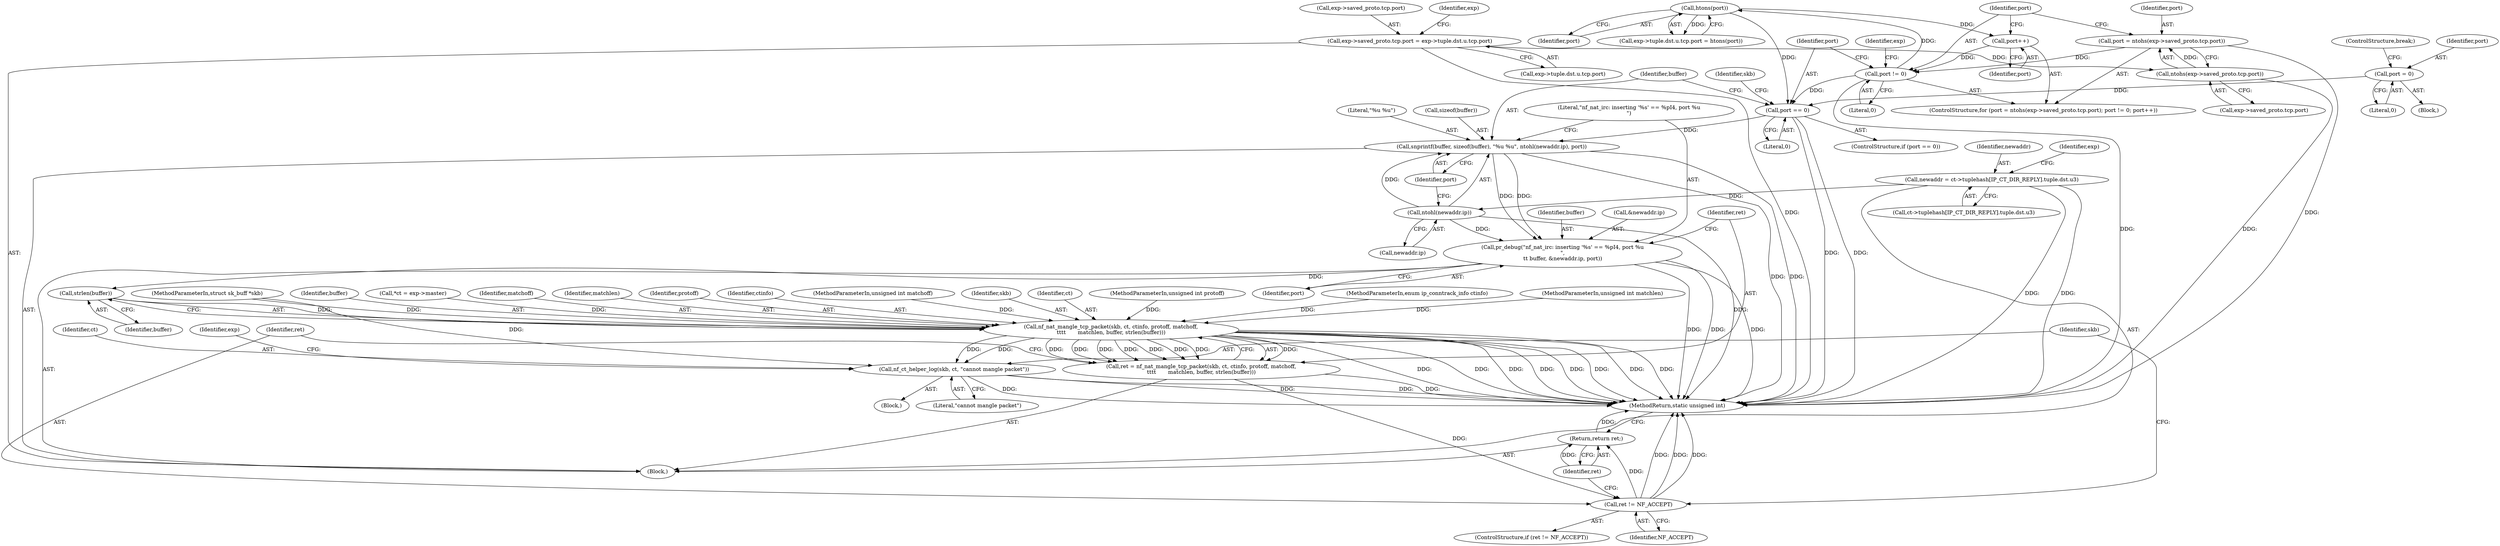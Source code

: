 digraph "0_linux_2690d97ade05c5325cbf7c72b94b90d265659886@API" {
"1000227" [label="(Call,snprintf(buffer, sizeof(buffer), \"%u %u\", ntohl(newaddr.ip), port))"];
"1000232" [label="(Call,ntohl(newaddr.ip))"];
"1000122" [label="(Call,newaddr = ct->tuplehash[IP_CT_DIR_REPLY].tuple.dst.u3)"];
"1000217" [label="(Call,port == 0)"];
"1000194" [label="(Call,htons(port))"];
"1000175" [label="(Call,port != 0)"];
"1000178" [label="(Call,port++)"];
"1000165" [label="(Call,port = ntohs(exp->saved_proto.tcp.port))"];
"1000167" [label="(Call,ntohs(exp->saved_proto.tcp.port))"];
"1000135" [label="(Call,exp->saved_proto.tcp.port = exp->tuple.dst.u.tcp.port)"];
"1000212" [label="(Call,port = 0)"];
"1000237" [label="(Call,pr_debug(\"nf_nat_irc: inserting '%s' == %pI4, port %u\n\",\n\t\t buffer, &newaddr.ip, port))"];
"1000255" [label="(Call,strlen(buffer))"];
"1000247" [label="(Call,nf_nat_mangle_tcp_packet(skb, ct, ctinfo, protoff, matchoff,\n\t\t\t\t       matchlen, buffer, strlen(buffer)))"];
"1000245" [label="(Call,ret = nf_nat_mangle_tcp_packet(skb, ct, ctinfo, protoff, matchoff,\n\t\t\t\t       matchlen, buffer, strlen(buffer)))"];
"1000258" [label="(Call,ret != NF_ACCEPT)"];
"1000268" [label="(Return,return ret;)"];
"1000262" [label="(Call,nf_ct_helper_log(skb, ct, \"cannot mangle packet\"))"];
"1000227" [label="(Call,snprintf(buffer, sizeof(buffer), \"%u %u\", ntohl(newaddr.ip), port))"];
"1000255" [label="(Call,strlen(buffer))"];
"1000143" [label="(Call,exp->tuple.dst.u.tcp.port)"];
"1000258" [label="(Call,ret != NF_ACCEPT)"];
"1000124" [label="(Call,ct->tuplehash[IP_CT_DIR_REPLY].tuple.dst.u3)"];
"1000177" [label="(Literal,0)"];
"1000194" [label="(Call,htons(port))"];
"1000267" [label="(Identifier,exp)"];
"1000156" [label="(Identifier,exp)"];
"1000239" [label="(Identifier,buffer)"];
"1000254" [label="(Identifier,buffer)"];
"1000114" [label="(Call,*ct = exp->master)"];
"1000265" [label="(Literal,\"cannot mangle packet\")"];
"1000168" [label="(Call,exp->saved_proto.tcp.port)"];
"1000218" [label="(Identifier,port)"];
"1000252" [label="(Identifier,matchoff)"];
"1000123" [label="(Identifier,newaddr)"];
"1000263" [label="(Identifier,skb)"];
"1000195" [label="(Identifier,port)"];
"1000264" [label="(Identifier,ct)"];
"1000166" [label="(Identifier,port)"];
"1000253" [label="(Identifier,matchlen)"];
"1000247" [label="(Call,nf_nat_mangle_tcp_packet(skb, ct, ctinfo, protoff, matchoff,\n\t\t\t\t       matchlen, buffer, strlen(buffer)))"];
"1000212" [label="(Call,port = 0)"];
"1000182" [label="(Call,exp->tuple.dst.u.tcp.port = htons(port))"];
"1000164" [label="(ControlStructure,for (port = ntohs(exp->saved_proto.tcp.port); port != 0; port++))"];
"1000257" [label="(ControlStructure,if (ret != NF_ACCEPT))"];
"1000261" [label="(Block,)"];
"1000251" [label="(Identifier,protoff)"];
"1000105" [label="(MethodParameterIn,struct sk_buff *skb)"];
"1000256" [label="(Identifier,buffer)"];
"1000219" [label="(Literal,0)"];
"1000250" [label="(Identifier,ctinfo)"];
"1000211" [label="(Block,)"];
"1000217" [label="(Call,port == 0)"];
"1000240" [label="(Call,&newaddr.ip)"];
"1000214" [label="(Literal,0)"];
"1000269" [label="(Identifier,ret)"];
"1000108" [label="(MethodParameterIn,unsigned int matchoff)"];
"1000178" [label="(Call,port++)"];
"1000229" [label="(Call,sizeof(buffer))"];
"1000248" [label="(Identifier,skb)"];
"1000259" [label="(Identifier,ret)"];
"1000236" [label="(Identifier,port)"];
"1000244" [label="(Identifier,port)"];
"1000249" [label="(Identifier,ct)"];
"1000176" [label="(Identifier,port)"];
"1000213" [label="(Identifier,port)"];
"1000233" [label="(Call,newaddr.ip)"];
"1000107" [label="(MethodParameterIn,unsigned int protoff)"];
"1000135" [label="(Call,exp->saved_proto.tcp.port = exp->tuple.dst.u.tcp.port)"];
"1000106" [label="(MethodParameterIn,enum ip_conntrack_info ctinfo)"];
"1000111" [label="(Block,)"];
"1000231" [label="(Literal,\"%u %u\")"];
"1000139" [label="(Identifier,exp)"];
"1000245" [label="(Call,ret = nf_nat_mangle_tcp_packet(skb, ct, ctinfo, protoff, matchoff,\n\t\t\t\t       matchlen, buffer, strlen(buffer)))"];
"1000260" [label="(Identifier,NF_ACCEPT)"];
"1000215" [label="(ControlStructure,break;)"];
"1000237" [label="(Call,pr_debug(\"nf_nat_irc: inserting '%s' == %pI4, port %u\n\",\n\t\t buffer, &newaddr.ip, port))"];
"1000175" [label="(Call,port != 0)"];
"1000228" [label="(Identifier,buffer)"];
"1000238" [label="(Literal,\"nf_nat_irc: inserting '%s' == %pI4, port %u\n\")"];
"1000109" [label="(MethodParameterIn,unsigned int matchlen)"];
"1000232" [label="(Call,ntohl(newaddr.ip))"];
"1000268" [label="(Return,return ret;)"];
"1000122" [label="(Call,newaddr = ct->tuplehash[IP_CT_DIR_REPLY].tuple.dst.u3)"];
"1000188" [label="(Identifier,exp)"];
"1000216" [label="(ControlStructure,if (port == 0))"];
"1000246" [label="(Identifier,ret)"];
"1000179" [label="(Identifier,port)"];
"1000262" [label="(Call,nf_ct_helper_log(skb, ct, \"cannot mangle packet\"))"];
"1000222" [label="(Identifier,skb)"];
"1000270" [label="(MethodReturn,static unsigned int)"];
"1000167" [label="(Call,ntohs(exp->saved_proto.tcp.port))"];
"1000165" [label="(Call,port = ntohs(exp->saved_proto.tcp.port))"];
"1000136" [label="(Call,exp->saved_proto.tcp.port)"];
"1000227" -> "1000111"  [label="AST: "];
"1000227" -> "1000236"  [label="CFG: "];
"1000228" -> "1000227"  [label="AST: "];
"1000229" -> "1000227"  [label="AST: "];
"1000231" -> "1000227"  [label="AST: "];
"1000232" -> "1000227"  [label="AST: "];
"1000236" -> "1000227"  [label="AST: "];
"1000238" -> "1000227"  [label="CFG: "];
"1000227" -> "1000270"  [label="DDG: "];
"1000227" -> "1000270"  [label="DDG: "];
"1000232" -> "1000227"  [label="DDG: "];
"1000217" -> "1000227"  [label="DDG: "];
"1000227" -> "1000237"  [label="DDG: "];
"1000227" -> "1000237"  [label="DDG: "];
"1000232" -> "1000233"  [label="CFG: "];
"1000233" -> "1000232"  [label="AST: "];
"1000236" -> "1000232"  [label="CFG: "];
"1000232" -> "1000270"  [label="DDG: "];
"1000122" -> "1000232"  [label="DDG: "];
"1000232" -> "1000237"  [label="DDG: "];
"1000122" -> "1000111"  [label="AST: "];
"1000122" -> "1000124"  [label="CFG: "];
"1000123" -> "1000122"  [label="AST: "];
"1000124" -> "1000122"  [label="AST: "];
"1000139" -> "1000122"  [label="CFG: "];
"1000122" -> "1000270"  [label="DDG: "];
"1000122" -> "1000270"  [label="DDG: "];
"1000217" -> "1000216"  [label="AST: "];
"1000217" -> "1000219"  [label="CFG: "];
"1000218" -> "1000217"  [label="AST: "];
"1000219" -> "1000217"  [label="AST: "];
"1000222" -> "1000217"  [label="CFG: "];
"1000228" -> "1000217"  [label="CFG: "];
"1000217" -> "1000270"  [label="DDG: "];
"1000217" -> "1000270"  [label="DDG: "];
"1000194" -> "1000217"  [label="DDG: "];
"1000175" -> "1000217"  [label="DDG: "];
"1000212" -> "1000217"  [label="DDG: "];
"1000194" -> "1000182"  [label="AST: "];
"1000194" -> "1000195"  [label="CFG: "];
"1000195" -> "1000194"  [label="AST: "];
"1000182" -> "1000194"  [label="CFG: "];
"1000194" -> "1000178"  [label="DDG: "];
"1000194" -> "1000182"  [label="DDG: "];
"1000175" -> "1000194"  [label="DDG: "];
"1000175" -> "1000164"  [label="AST: "];
"1000175" -> "1000177"  [label="CFG: "];
"1000176" -> "1000175"  [label="AST: "];
"1000177" -> "1000175"  [label="AST: "];
"1000188" -> "1000175"  [label="CFG: "];
"1000218" -> "1000175"  [label="CFG: "];
"1000175" -> "1000270"  [label="DDG: "];
"1000178" -> "1000175"  [label="DDG: "];
"1000165" -> "1000175"  [label="DDG: "];
"1000178" -> "1000164"  [label="AST: "];
"1000178" -> "1000179"  [label="CFG: "];
"1000179" -> "1000178"  [label="AST: "];
"1000176" -> "1000178"  [label="CFG: "];
"1000165" -> "1000164"  [label="AST: "];
"1000165" -> "1000167"  [label="CFG: "];
"1000166" -> "1000165"  [label="AST: "];
"1000167" -> "1000165"  [label="AST: "];
"1000176" -> "1000165"  [label="CFG: "];
"1000165" -> "1000270"  [label="DDG: "];
"1000167" -> "1000165"  [label="DDG: "];
"1000167" -> "1000168"  [label="CFG: "];
"1000168" -> "1000167"  [label="AST: "];
"1000167" -> "1000270"  [label="DDG: "];
"1000135" -> "1000167"  [label="DDG: "];
"1000135" -> "1000111"  [label="AST: "];
"1000135" -> "1000143"  [label="CFG: "];
"1000136" -> "1000135"  [label="AST: "];
"1000143" -> "1000135"  [label="AST: "];
"1000156" -> "1000135"  [label="CFG: "];
"1000135" -> "1000270"  [label="DDG: "];
"1000212" -> "1000211"  [label="AST: "];
"1000212" -> "1000214"  [label="CFG: "];
"1000213" -> "1000212"  [label="AST: "];
"1000214" -> "1000212"  [label="AST: "];
"1000215" -> "1000212"  [label="CFG: "];
"1000237" -> "1000111"  [label="AST: "];
"1000237" -> "1000244"  [label="CFG: "];
"1000238" -> "1000237"  [label="AST: "];
"1000239" -> "1000237"  [label="AST: "];
"1000240" -> "1000237"  [label="AST: "];
"1000244" -> "1000237"  [label="AST: "];
"1000246" -> "1000237"  [label="CFG: "];
"1000237" -> "1000270"  [label="DDG: "];
"1000237" -> "1000270"  [label="DDG: "];
"1000237" -> "1000270"  [label="DDG: "];
"1000237" -> "1000255"  [label="DDG: "];
"1000255" -> "1000247"  [label="AST: "];
"1000255" -> "1000256"  [label="CFG: "];
"1000256" -> "1000255"  [label="AST: "];
"1000247" -> "1000255"  [label="CFG: "];
"1000255" -> "1000247"  [label="DDG: "];
"1000247" -> "1000245"  [label="AST: "];
"1000248" -> "1000247"  [label="AST: "];
"1000249" -> "1000247"  [label="AST: "];
"1000250" -> "1000247"  [label="AST: "];
"1000251" -> "1000247"  [label="AST: "];
"1000252" -> "1000247"  [label="AST: "];
"1000253" -> "1000247"  [label="AST: "];
"1000254" -> "1000247"  [label="AST: "];
"1000245" -> "1000247"  [label="CFG: "];
"1000247" -> "1000270"  [label="DDG: "];
"1000247" -> "1000270"  [label="DDG: "];
"1000247" -> "1000270"  [label="DDG: "];
"1000247" -> "1000270"  [label="DDG: "];
"1000247" -> "1000270"  [label="DDG: "];
"1000247" -> "1000270"  [label="DDG: "];
"1000247" -> "1000270"  [label="DDG: "];
"1000247" -> "1000270"  [label="DDG: "];
"1000247" -> "1000245"  [label="DDG: "];
"1000247" -> "1000245"  [label="DDG: "];
"1000247" -> "1000245"  [label="DDG: "];
"1000247" -> "1000245"  [label="DDG: "];
"1000247" -> "1000245"  [label="DDG: "];
"1000247" -> "1000245"  [label="DDG: "];
"1000247" -> "1000245"  [label="DDG: "];
"1000247" -> "1000245"  [label="DDG: "];
"1000105" -> "1000247"  [label="DDG: "];
"1000114" -> "1000247"  [label="DDG: "];
"1000106" -> "1000247"  [label="DDG: "];
"1000107" -> "1000247"  [label="DDG: "];
"1000108" -> "1000247"  [label="DDG: "];
"1000109" -> "1000247"  [label="DDG: "];
"1000247" -> "1000262"  [label="DDG: "];
"1000247" -> "1000262"  [label="DDG: "];
"1000245" -> "1000111"  [label="AST: "];
"1000246" -> "1000245"  [label="AST: "];
"1000259" -> "1000245"  [label="CFG: "];
"1000245" -> "1000270"  [label="DDG: "];
"1000245" -> "1000258"  [label="DDG: "];
"1000258" -> "1000257"  [label="AST: "];
"1000258" -> "1000260"  [label="CFG: "];
"1000259" -> "1000258"  [label="AST: "];
"1000260" -> "1000258"  [label="AST: "];
"1000263" -> "1000258"  [label="CFG: "];
"1000269" -> "1000258"  [label="CFG: "];
"1000258" -> "1000270"  [label="DDG: "];
"1000258" -> "1000270"  [label="DDG: "];
"1000258" -> "1000270"  [label="DDG: "];
"1000258" -> "1000268"  [label="DDG: "];
"1000268" -> "1000111"  [label="AST: "];
"1000268" -> "1000269"  [label="CFG: "];
"1000269" -> "1000268"  [label="AST: "];
"1000270" -> "1000268"  [label="CFG: "];
"1000268" -> "1000270"  [label="DDG: "];
"1000269" -> "1000268"  [label="DDG: "];
"1000262" -> "1000261"  [label="AST: "];
"1000262" -> "1000265"  [label="CFG: "];
"1000263" -> "1000262"  [label="AST: "];
"1000264" -> "1000262"  [label="AST: "];
"1000265" -> "1000262"  [label="AST: "];
"1000267" -> "1000262"  [label="CFG: "];
"1000262" -> "1000270"  [label="DDG: "];
"1000262" -> "1000270"  [label="DDG: "];
"1000262" -> "1000270"  [label="DDG: "];
"1000105" -> "1000262"  [label="DDG: "];
}
